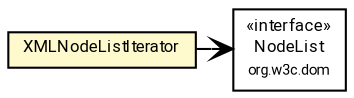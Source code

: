 #!/usr/local/bin/dot
#
# Class diagram 
# Generated by UMLGraph version R5_7_2-60-g0e99a6 (http://www.spinellis.gr/umlgraph/)
#

digraph G {
	graph [fontnames="svg"]
	edge [fontname="Roboto",fontsize=7,labelfontname="Roboto",labelfontsize=7,color="black"];
	node [fontname="Roboto",fontcolor="black",fontsize=8,shape=plaintext,margin=0,width=0,height=0];
	nodesep=0.15;
	ranksep=0.25;
	rankdir=LR;
	// de.lmu.ifi.dbs.elki.utilities.xml.XMLNodeListIterator
	c10987201 [label=<<table title="de.lmu.ifi.dbs.elki.utilities.xml.XMLNodeListIterator" border="0" cellborder="1" cellspacing="0" cellpadding="2" bgcolor="lemonChiffon" href="XMLNodeListIterator.html" target="_parent">
		<tr><td><table border="0" cellspacing="0" cellpadding="1">
		<tr><td align="center" balign="center"> <font face="Roboto">XMLNodeListIterator</font> </td></tr>
		</table></td></tr>
		</table>>, URL="XMLNodeListIterator.html"];
	// de.lmu.ifi.dbs.elki.utilities.xml.XMLNodeListIterator navassoc org.w3c.dom.NodeList
	c10987201 -> c10988374 [arrowhead=open,weight=1];
	// org.w3c.dom.NodeList
	c10988374 [label=<<table title="org.w3c.dom.NodeList" border="0" cellborder="1" cellspacing="0" cellpadding="2" href="http://docs.oracle.com/javase/7/docs/api/org/w3c/dom/NodeList.html" target="_parent">
		<tr><td><table border="0" cellspacing="0" cellpadding="1">
		<tr><td align="center" balign="center"> &#171;interface&#187; </td></tr>
		<tr><td align="center" balign="center"> <font face="Roboto">NodeList</font> </td></tr>
		<tr><td align="center" balign="center"> <font face="Roboto" point-size="7.0">org.w3c.dom</font> </td></tr>
		</table></td></tr>
		</table>>, URL="http://docs.oracle.com/javase/7/docs/api/org/w3c/dom/NodeList.html"];
}

